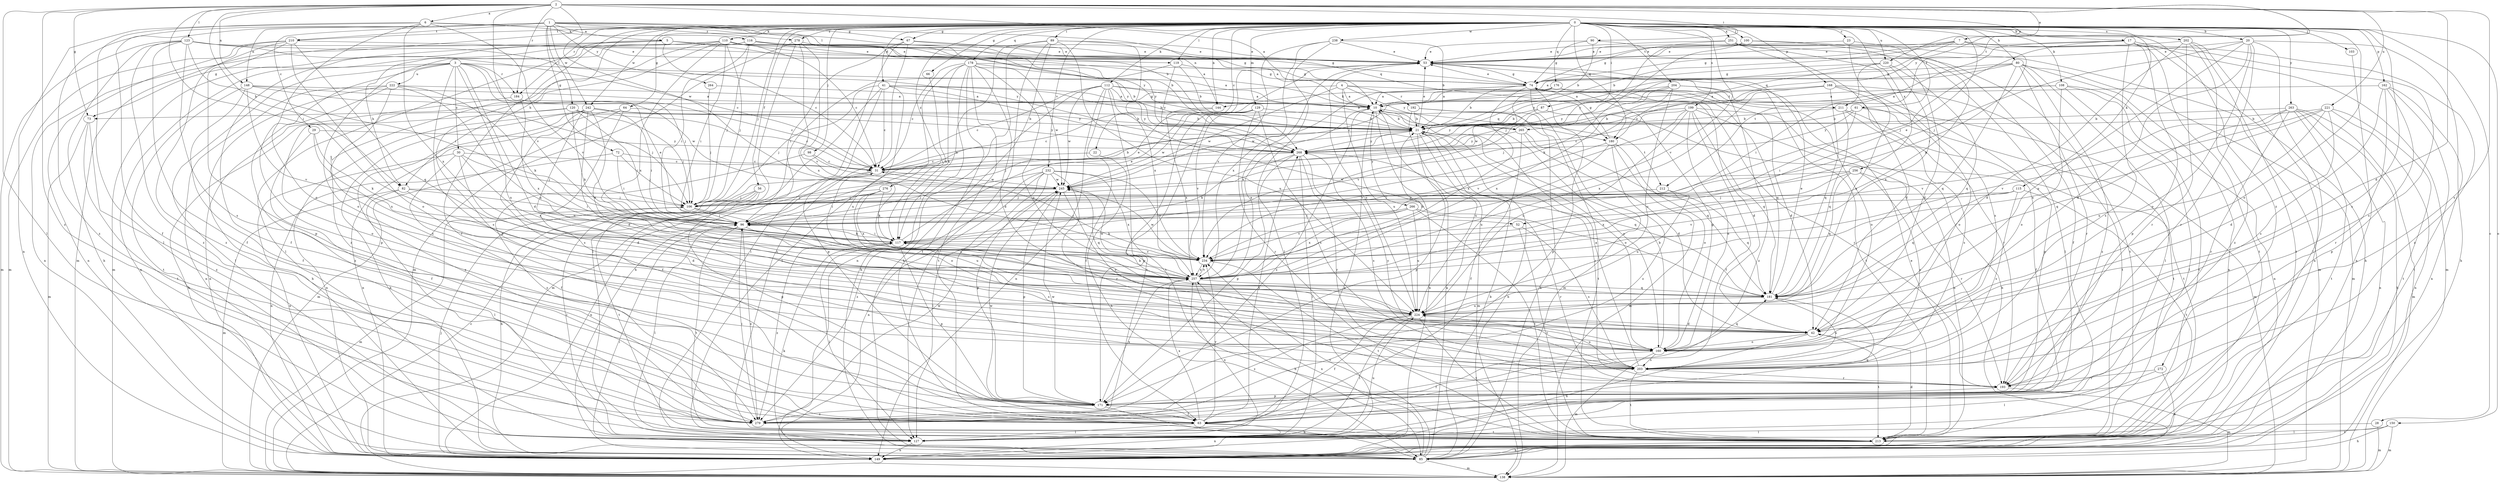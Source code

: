 strict digraph  {
0;
1;
2;
3;
4;
5;
6;
7;
10;
17;
20;
21;
22;
23;
28;
29;
30;
31;
41;
42;
52;
53;
56;
61;
63;
64;
66;
67;
72;
73;
74;
80;
82;
85;
87;
89;
90;
96;
98;
100;
103;
106;
108;
110;
112;
115;
116;
117;
119;
120;
123;
127;
129;
138;
144;
148;
149;
150;
160;
162;
168;
171;
176;
178;
180;
181;
184;
192;
193;
199;
202;
203;
204;
210;
211;
212;
213;
220;
221;
222;
224;
232;
234;
238;
242;
245;
251;
256;
257;
263;
264;
265;
266;
268;
272;
276;
278;
279;
0 -> 17  [label=b];
0 -> 20  [label=b];
0 -> 22  [label=c];
0 -> 23  [label=c];
0 -> 28  [label=c];
0 -> 41  [label=d];
0 -> 52  [label=e];
0 -> 56  [label=f];
0 -> 61  [label=f];
0 -> 63  [label=f];
0 -> 64  [label=g];
0 -> 66  [label=g];
0 -> 67  [label=g];
0 -> 80  [label=h];
0 -> 82  [label=h];
0 -> 87  [label=i];
0 -> 89  [label=i];
0 -> 98  [label=j];
0 -> 100  [label=j];
0 -> 103  [label=j];
0 -> 106  [label=j];
0 -> 108  [label=k];
0 -> 110  [label=k];
0 -> 112  [label=k];
0 -> 115  [label=k];
0 -> 119  [label=l];
0 -> 129  [label=m];
0 -> 138  [label=m];
0 -> 144  [label=n];
0 -> 150  [label=o];
0 -> 160  [label=o];
0 -> 162  [label=p];
0 -> 168  [label=p];
0 -> 176  [label=q];
0 -> 178  [label=q];
0 -> 180  [label=q];
0 -> 184  [label=r];
0 -> 199  [label=s];
0 -> 202  [label=s];
0 -> 203  [label=s];
0 -> 204  [label=t];
0 -> 210  [label=t];
0 -> 220  [label=u];
0 -> 232  [label=v];
0 -> 234  [label=v];
0 -> 238  [label=w];
0 -> 242  [label=w];
0 -> 251  [label=x];
0 -> 256  [label=x];
0 -> 263  [label=y];
0 -> 272  [label=z];
0 -> 276  [label=z];
0 -> 278  [label=z];
1 -> 5  [label=a];
1 -> 21  [label=b];
1 -> 29  [label=c];
1 -> 63  [label=f];
1 -> 67  [label=g];
1 -> 72  [label=g];
1 -> 119  [label=l];
1 -> 120  [label=l];
1 -> 144  [label=n];
1 -> 148  [label=n];
1 -> 210  [label=t];
1 -> 242  [label=w];
1 -> 264  [label=y];
1 -> 278  [label=z];
1 -> 279  [label=z];
2 -> 6  [label=a];
2 -> 7  [label=a];
2 -> 10  [label=a];
2 -> 42  [label=d];
2 -> 73  [label=g];
2 -> 82  [label=h];
2 -> 90  [label=i];
2 -> 96  [label=i];
2 -> 123  [label=l];
2 -> 127  [label=l];
2 -> 148  [label=n];
2 -> 184  [label=r];
2 -> 203  [label=s];
2 -> 211  [label=t];
2 -> 220  [label=u];
2 -> 221  [label=u];
2 -> 234  [label=v];
2 -> 245  [label=w];
2 -> 265  [label=y];
2 -> 279  [label=z];
3 -> 21  [label=b];
3 -> 30  [label=c];
3 -> 42  [label=d];
3 -> 52  [label=e];
3 -> 106  [label=j];
3 -> 127  [label=l];
3 -> 149  [label=n];
3 -> 171  [label=p];
3 -> 184  [label=r];
3 -> 203  [label=s];
3 -> 222  [label=u];
3 -> 224  [label=u];
4 -> 10  [label=a];
4 -> 73  [label=g];
4 -> 192  [label=r];
4 -> 211  [label=t];
4 -> 224  [label=u];
4 -> 245  [label=w];
4 -> 265  [label=y];
5 -> 10  [label=a];
5 -> 31  [label=c];
5 -> 53  [label=e];
5 -> 73  [label=g];
5 -> 82  [label=h];
5 -> 149  [label=n];
5 -> 265  [label=y];
6 -> 116  [label=k];
6 -> 127  [label=l];
6 -> 149  [label=n];
6 -> 160  [label=o];
6 -> 180  [label=q];
6 -> 234  [label=v];
6 -> 257  [label=x];
7 -> 21  [label=b];
7 -> 53  [label=e];
7 -> 74  [label=g];
7 -> 96  [label=i];
7 -> 180  [label=q];
7 -> 203  [label=s];
7 -> 279  [label=z];
10 -> 21  [label=b];
10 -> 149  [label=n];
10 -> 160  [label=o];
10 -> 180  [label=q];
10 -> 212  [label=t];
10 -> 266  [label=y];
10 -> 279  [label=z];
17 -> 53  [label=e];
17 -> 85  [label=h];
17 -> 106  [label=j];
17 -> 138  [label=m];
17 -> 171  [label=p];
17 -> 203  [label=s];
17 -> 212  [label=t];
17 -> 213  [label=t];
20 -> 42  [label=d];
20 -> 53  [label=e];
20 -> 85  [label=h];
20 -> 106  [label=j];
20 -> 127  [label=l];
20 -> 160  [label=o];
20 -> 193  [label=r];
20 -> 224  [label=u];
21 -> 53  [label=e];
21 -> 85  [label=h];
21 -> 106  [label=j];
21 -> 138  [label=m];
21 -> 160  [label=o];
21 -> 171  [label=p];
21 -> 193  [label=r];
21 -> 268  [label=y];
22 -> 31  [label=c];
22 -> 85  [label=h];
23 -> 53  [label=e];
23 -> 138  [label=m];
23 -> 224  [label=u];
28 -> 127  [label=l];
28 -> 138  [label=m];
29 -> 63  [label=f];
29 -> 117  [label=k];
29 -> 257  [label=x];
29 -> 268  [label=y];
30 -> 31  [label=c];
30 -> 42  [label=d];
30 -> 63  [label=f];
30 -> 106  [label=j];
30 -> 149  [label=n];
30 -> 257  [label=x];
31 -> 21  [label=b];
31 -> 149  [label=n];
31 -> 160  [label=o];
31 -> 245  [label=w];
41 -> 10  [label=a];
41 -> 21  [label=b];
41 -> 31  [label=c];
41 -> 106  [label=j];
41 -> 138  [label=m];
41 -> 171  [label=p];
41 -> 224  [label=u];
41 -> 268  [label=y];
42 -> 149  [label=n];
42 -> 160  [label=o];
42 -> 213  [label=t];
52 -> 117  [label=k];
52 -> 203  [label=s];
52 -> 213  [label=t];
53 -> 74  [label=g];
53 -> 213  [label=t];
53 -> 224  [label=u];
53 -> 257  [label=x];
56 -> 85  [label=h];
56 -> 106  [label=j];
56 -> 127  [label=l];
56 -> 171  [label=p];
56 -> 213  [label=t];
61 -> 21  [label=b];
61 -> 96  [label=i];
61 -> 138  [label=m];
61 -> 213  [label=t];
61 -> 268  [label=y];
63 -> 127  [label=l];
63 -> 149  [label=n];
63 -> 181  [label=q];
63 -> 213  [label=t];
63 -> 234  [label=v];
63 -> 245  [label=w];
63 -> 257  [label=x];
63 -> 268  [label=y];
64 -> 21  [label=b];
64 -> 63  [label=f];
64 -> 138  [label=m];
64 -> 149  [label=n];
66 -> 117  [label=k];
67 -> 10  [label=a];
67 -> 53  [label=e];
67 -> 96  [label=i];
67 -> 127  [label=l];
67 -> 213  [label=t];
72 -> 31  [label=c];
72 -> 96  [label=i];
72 -> 106  [label=j];
72 -> 149  [label=n];
73 -> 138  [label=m];
73 -> 213  [label=t];
73 -> 279  [label=z];
74 -> 10  [label=a];
74 -> 21  [label=b];
74 -> 42  [label=d];
74 -> 53  [label=e];
74 -> 138  [label=m];
74 -> 171  [label=p];
74 -> 193  [label=r];
74 -> 245  [label=w];
74 -> 257  [label=x];
80 -> 10  [label=a];
80 -> 74  [label=g];
80 -> 127  [label=l];
80 -> 138  [label=m];
80 -> 149  [label=n];
80 -> 181  [label=q];
80 -> 193  [label=r];
80 -> 268  [label=y];
80 -> 279  [label=z];
82 -> 42  [label=d];
82 -> 96  [label=i];
82 -> 106  [label=j];
82 -> 127  [label=l];
82 -> 138  [label=m];
85 -> 10  [label=a];
85 -> 21  [label=b];
85 -> 96  [label=i];
85 -> 117  [label=k];
85 -> 138  [label=m];
85 -> 234  [label=v];
85 -> 257  [label=x];
87 -> 21  [label=b];
87 -> 213  [label=t];
87 -> 268  [label=y];
89 -> 53  [label=e];
89 -> 85  [label=h];
89 -> 117  [label=k];
89 -> 127  [label=l];
89 -> 149  [label=n];
89 -> 224  [label=u];
89 -> 257  [label=x];
90 -> 21  [label=b];
90 -> 53  [label=e];
90 -> 74  [label=g];
90 -> 117  [label=k];
96 -> 53  [label=e];
96 -> 117  [label=k];
96 -> 127  [label=l];
96 -> 203  [label=s];
96 -> 213  [label=t];
96 -> 279  [label=z];
98 -> 31  [label=c];
98 -> 245  [label=w];
98 -> 279  [label=z];
100 -> 42  [label=d];
100 -> 53  [label=e];
100 -> 106  [label=j];
100 -> 117  [label=k];
100 -> 213  [label=t];
103 -> 149  [label=n];
106 -> 96  [label=i];
106 -> 138  [label=m];
106 -> 224  [label=u];
108 -> 10  [label=a];
108 -> 127  [label=l];
108 -> 149  [label=n];
108 -> 160  [label=o];
108 -> 213  [label=t];
108 -> 268  [label=y];
110 -> 31  [label=c];
110 -> 53  [label=e];
110 -> 74  [label=g];
110 -> 96  [label=i];
110 -> 106  [label=j];
110 -> 127  [label=l];
110 -> 138  [label=m];
110 -> 171  [label=p];
110 -> 257  [label=x];
110 -> 268  [label=y];
110 -> 279  [label=z];
112 -> 10  [label=a];
112 -> 21  [label=b];
112 -> 31  [label=c];
112 -> 63  [label=f];
112 -> 96  [label=i];
112 -> 149  [label=n];
112 -> 181  [label=q];
112 -> 213  [label=t];
112 -> 245  [label=w];
112 -> 268  [label=y];
115 -> 106  [label=j];
115 -> 181  [label=q];
115 -> 203  [label=s];
115 -> 213  [label=t];
115 -> 234  [label=v];
116 -> 21  [label=b];
116 -> 53  [label=e];
116 -> 63  [label=f];
116 -> 74  [label=g];
116 -> 96  [label=i];
116 -> 106  [label=j];
116 -> 160  [label=o];
116 -> 268  [label=y];
117 -> 53  [label=e];
117 -> 96  [label=i];
117 -> 127  [label=l];
117 -> 171  [label=p];
117 -> 234  [label=v];
117 -> 279  [label=z];
119 -> 21  [label=b];
119 -> 74  [label=g];
119 -> 85  [label=h];
119 -> 268  [label=y];
120 -> 21  [label=b];
120 -> 31  [label=c];
120 -> 85  [label=h];
120 -> 96  [label=i];
120 -> 106  [label=j];
120 -> 117  [label=k];
120 -> 160  [label=o];
123 -> 31  [label=c];
123 -> 53  [label=e];
123 -> 63  [label=f];
123 -> 85  [label=h];
123 -> 96  [label=i];
123 -> 138  [label=m];
123 -> 203  [label=s];
123 -> 268  [label=y];
123 -> 279  [label=z];
127 -> 149  [label=n];
127 -> 224  [label=u];
127 -> 257  [label=x];
129 -> 21  [label=b];
129 -> 171  [label=p];
129 -> 193  [label=r];
129 -> 203  [label=s];
129 -> 234  [label=v];
129 -> 245  [label=w];
129 -> 279  [label=z];
138 -> 31  [label=c];
144 -> 31  [label=c];
144 -> 257  [label=x];
148 -> 10  [label=a];
148 -> 63  [label=f];
148 -> 106  [label=j];
148 -> 213  [label=t];
148 -> 234  [label=v];
148 -> 245  [label=w];
149 -> 10  [label=a];
149 -> 106  [label=j];
150 -> 85  [label=h];
150 -> 127  [label=l];
150 -> 138  [label=m];
150 -> 213  [label=t];
160 -> 21  [label=b];
160 -> 63  [label=f];
160 -> 74  [label=g];
160 -> 138  [label=m];
160 -> 181  [label=q];
160 -> 203  [label=s];
162 -> 10  [label=a];
162 -> 149  [label=n];
162 -> 171  [label=p];
162 -> 193  [label=r];
162 -> 203  [label=s];
162 -> 213  [label=t];
168 -> 10  [label=a];
168 -> 106  [label=j];
168 -> 160  [label=o];
168 -> 171  [label=p];
168 -> 181  [label=q];
168 -> 213  [label=t];
168 -> 257  [label=x];
171 -> 63  [label=f];
171 -> 85  [label=h];
171 -> 245  [label=w];
171 -> 257  [label=x];
171 -> 279  [label=z];
176 -> 10  [label=a];
176 -> 31  [label=c];
176 -> 42  [label=d];
176 -> 160  [label=o];
176 -> 181  [label=q];
176 -> 245  [label=w];
176 -> 144  [label=k];
178 -> 10  [label=a];
178 -> 31  [label=c];
178 -> 42  [label=d];
178 -> 63  [label=f];
178 -> 74  [label=g];
178 -> 85  [label=h];
178 -> 117  [label=k];
178 -> 127  [label=l];
178 -> 213  [label=t];
178 -> 224  [label=u];
178 -> 245  [label=w];
180 -> 74  [label=g];
180 -> 138  [label=m];
180 -> 160  [label=o];
180 -> 224  [label=u];
180 -> 234  [label=v];
180 -> 279  [label=z];
181 -> 53  [label=e];
181 -> 203  [label=s];
181 -> 224  [label=u];
184 -> 31  [label=c];
184 -> 149  [label=n];
184 -> 257  [label=x];
192 -> 21  [label=b];
192 -> 85  [label=h];
192 -> 213  [label=t];
192 -> 224  [label=u];
193 -> 138  [label=m];
193 -> 171  [label=p];
199 -> 21  [label=b];
199 -> 31  [label=c];
199 -> 63  [label=f];
199 -> 85  [label=h];
199 -> 149  [label=n];
199 -> 160  [label=o];
199 -> 181  [label=q];
199 -> 224  [label=u];
199 -> 234  [label=v];
202 -> 42  [label=d];
202 -> 53  [label=e];
202 -> 149  [label=n];
202 -> 193  [label=r];
202 -> 213  [label=t];
202 -> 279  [label=z];
203 -> 10  [label=a];
203 -> 193  [label=r];
203 -> 213  [label=t];
203 -> 224  [label=u];
203 -> 268  [label=y];
204 -> 10  [label=a];
204 -> 193  [label=r];
204 -> 224  [label=u];
204 -> 234  [label=v];
204 -> 257  [label=x];
204 -> 268  [label=y];
204 -> 279  [label=z];
210 -> 53  [label=e];
210 -> 138  [label=m];
210 -> 149  [label=n];
210 -> 160  [label=o];
210 -> 171  [label=p];
210 -> 181  [label=q];
210 -> 279  [label=z];
211 -> 21  [label=b];
211 -> 63  [label=f];
211 -> 181  [label=q];
211 -> 203  [label=s];
212 -> 106  [label=j];
212 -> 181  [label=q];
212 -> 224  [label=u];
213 -> 42  [label=d];
213 -> 53  [label=e];
213 -> 85  [label=h];
220 -> 74  [label=g];
220 -> 96  [label=i];
220 -> 181  [label=q];
220 -> 257  [label=x];
220 -> 268  [label=y];
221 -> 21  [label=b];
221 -> 42  [label=d];
221 -> 149  [label=n];
221 -> 213  [label=t];
221 -> 224  [label=u];
221 -> 234  [label=v];
221 -> 257  [label=x];
222 -> 10  [label=a];
222 -> 85  [label=h];
222 -> 117  [label=k];
222 -> 149  [label=n];
222 -> 181  [label=q];
222 -> 203  [label=s];
222 -> 279  [label=z];
224 -> 42  [label=d];
224 -> 63  [label=f];
224 -> 127  [label=l];
224 -> 213  [label=t];
224 -> 279  [label=z];
232 -> 96  [label=i];
232 -> 127  [label=l];
232 -> 149  [label=n];
232 -> 171  [label=p];
232 -> 193  [label=r];
232 -> 234  [label=v];
232 -> 245  [label=w];
232 -> 257  [label=x];
232 -> 279  [label=z];
234 -> 31  [label=c];
234 -> 213  [label=t];
234 -> 245  [label=w];
234 -> 257  [label=x];
238 -> 21  [label=b];
238 -> 53  [label=e];
238 -> 127  [label=l];
238 -> 234  [label=v];
238 -> 257  [label=x];
242 -> 21  [label=b];
242 -> 42  [label=d];
242 -> 85  [label=h];
242 -> 96  [label=i];
242 -> 149  [label=n];
242 -> 203  [label=s];
242 -> 224  [label=u];
242 -> 257  [label=x];
242 -> 268  [label=y];
242 -> 279  [label=z];
245 -> 106  [label=j];
245 -> 160  [label=o];
245 -> 171  [label=p];
245 -> 181  [label=q];
251 -> 42  [label=d];
251 -> 53  [label=e];
251 -> 63  [label=f];
251 -> 74  [label=g];
251 -> 127  [label=l];
251 -> 203  [label=s];
256 -> 96  [label=i];
256 -> 181  [label=q];
256 -> 193  [label=r];
256 -> 203  [label=s];
256 -> 245  [label=w];
256 -> 257  [label=x];
257 -> 10  [label=a];
257 -> 21  [label=b];
257 -> 85  [label=h];
257 -> 117  [label=k];
257 -> 181  [label=q];
257 -> 234  [label=v];
257 -> 245  [label=w];
263 -> 21  [label=b];
263 -> 85  [label=h];
263 -> 138  [label=m];
263 -> 149  [label=n];
263 -> 181  [label=q];
263 -> 193  [label=r];
263 -> 213  [label=t];
263 -> 234  [label=v];
264 -> 10  [label=a];
264 -> 106  [label=j];
265 -> 42  [label=d];
265 -> 63  [label=f];
265 -> 181  [label=q];
265 -> 268  [label=y];
266 -> 96  [label=i];
266 -> 193  [label=r];
266 -> 213  [label=t];
266 -> 224  [label=u];
266 -> 234  [label=v];
266 -> 257  [label=x];
268 -> 31  [label=c];
268 -> 117  [label=k];
268 -> 127  [label=l];
268 -> 171  [label=p];
268 -> 181  [label=q];
268 -> 193  [label=r];
268 -> 203  [label=s];
272 -> 127  [label=l];
272 -> 149  [label=n];
272 -> 193  [label=r];
276 -> 96  [label=i];
276 -> 106  [label=j];
276 -> 117  [label=k];
276 -> 224  [label=u];
276 -> 257  [label=x];
278 -> 53  [label=e];
278 -> 127  [label=l];
278 -> 138  [label=m];
278 -> 234  [label=v];
278 -> 257  [label=x];
279 -> 96  [label=i];
279 -> 245  [label=w];
}
